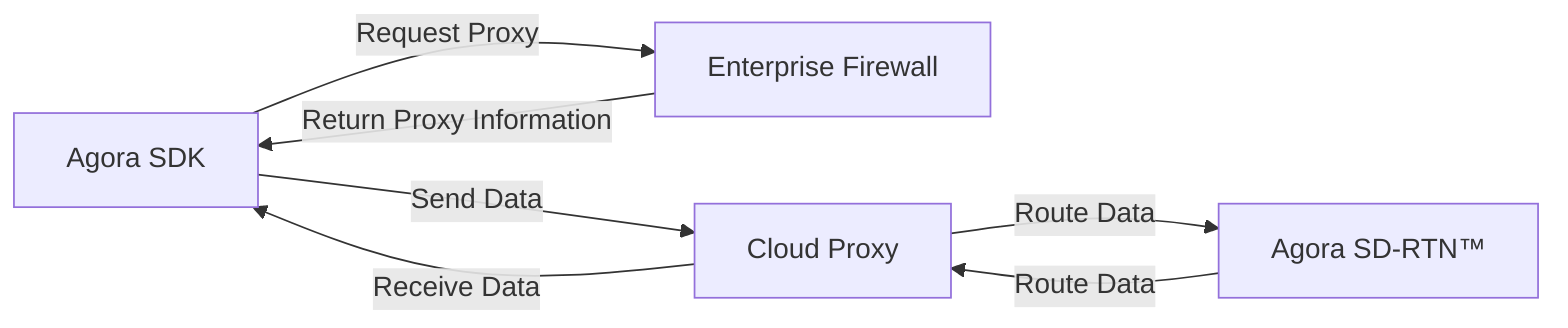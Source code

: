 flowchart LR
    SDK[Agora SDK] -->|Request Proxy| FW[Enterprise Firewall]
    FW -->|Return Proxy Information| SDK
    SDK -->|Send Data| CP[Cloud Proxy]
    CP -->|Receive Data| SDK
    SDRTN[Agora SD-RTN™]
    CP -->|Route Data| SDRTN
    SDRTN -->|Route Data| CP